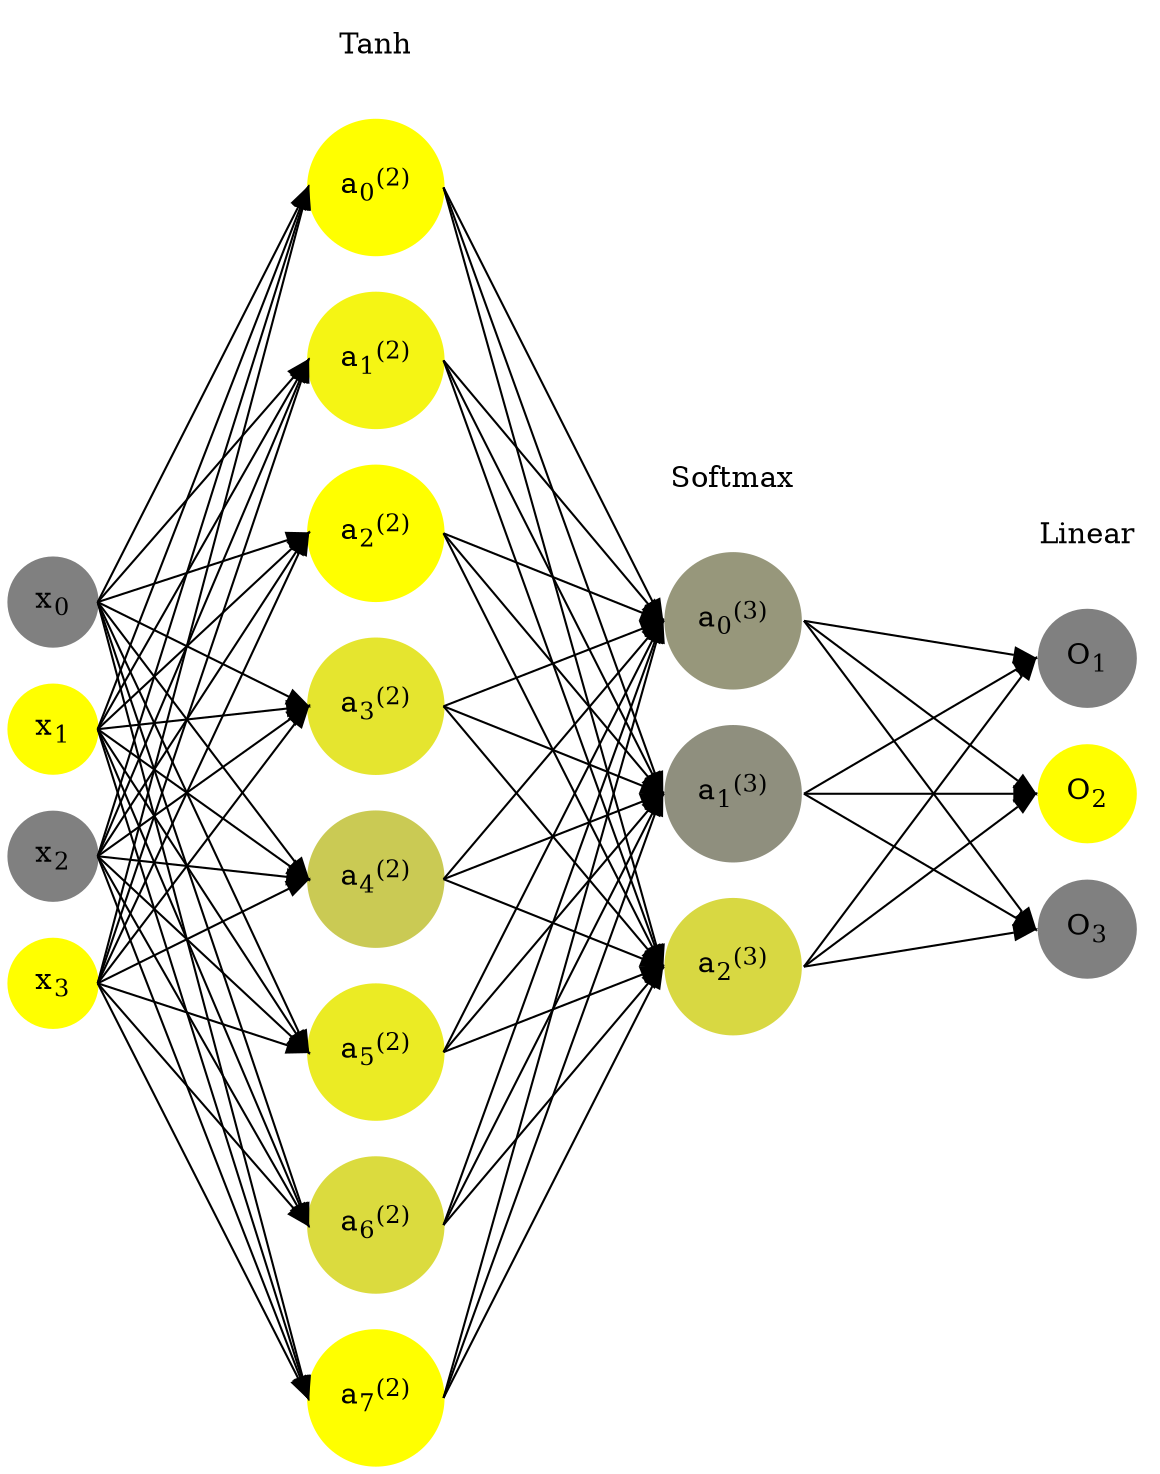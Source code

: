 digraph G {
	rankdir = LR;
	splines=false;
	edge[style=invis];
	ranksep= 1.4;
	{
	node [shape=circle, color="0.1667, 0.0, 0.5", style=filled, fillcolor="0.1667, 0.0, 0.5"];
	x0 [label=<x<sub>0</sub>>];
	}
	{
	node [shape=circle, color="0.1667, 1.0, 1.0", style=filled, fillcolor="0.1667, 1.0, 1.0"];
	x1 [label=<x<sub>1</sub>>];
	}
	{
	node [shape=circle, color="0.1667, 0.0, 0.5", style=filled, fillcolor="0.1667, 0.0, 0.5"];
	x2 [label=<x<sub>2</sub>>];
	}
	{
	node [shape=circle, color="0.1667, 1.0, 1.0", style=filled, fillcolor="0.1667, 1.0, 1.0"];
	x3 [label=<x<sub>3</sub>>];
	}
	{
	node [shape=circle, color="0.1667, 0.999117, 0.999558", style=filled, fillcolor="0.1667, 0.999117, 0.999558"];
	a02 [label=<a<sub>0</sub><sup>(2)</sup>>];
	}
	{
	node [shape=circle, color="0.1667, 0.915950, 0.957975", style=filled, fillcolor="0.1667, 0.915950, 0.957975"];
	a12 [label=<a<sub>1</sub><sup>(2)</sup>>];
	}
	{
	node [shape=circle, color="0.1667, 0.999799, 0.999900", style=filled, fillcolor="0.1667, 0.999799, 0.999900"];
	a22 [label=<a<sub>2</sub><sup>(2)</sup>>];
	}
	{
	node [shape=circle, color="0.1667, 0.792829, 0.896414", style=filled, fillcolor="0.1667, 0.792829, 0.896414"];
	a32 [label=<a<sub>3</sub><sup>(2)</sup>>];
	}
	{
	node [shape=circle, color="0.1667, 0.581950, 0.790975", style=filled, fillcolor="0.1667, 0.581950, 0.790975"];
	a42 [label=<a<sub>4</sub><sup>(2)</sup>>];
	}
	{
	node [shape=circle, color="0.1667, 0.843416, 0.921708", style=filled, fillcolor="0.1667, 0.843416, 0.921708"];
	a52 [label=<a<sub>5</sub><sup>(2)</sup>>];
	}
	{
	node [shape=circle, color="0.1667, 0.712874, 0.856437", style=filled, fillcolor="0.1667, 0.712874, 0.856437"];
	a62 [label=<a<sub>6</sub><sup>(2)</sup>>];
	}
	{
	node [shape=circle, color="0.1667, 0.996737, 0.998368", style=filled, fillcolor="0.1667, 0.996737, 0.998368"];
	a72 [label=<a<sub>7</sub><sup>(2)</sup>>];
	}
	{
	node [shape=circle, color="0.1667, 0.184370, 0.592185", style=filled, fillcolor="0.1667, 0.184370, 0.592185"];
	a03 [label=<a<sub>0</sub><sup>(3)</sup>>];
	}
	{
	node [shape=circle, color="0.1667, 0.121996, 0.560998", style=filled, fillcolor="0.1667, 0.121996, 0.560998"];
	a13 [label=<a<sub>1</sub><sup>(3)</sup>>];
	}
	{
	node [shape=circle, color="0.1667, 0.693634, 0.846817", style=filled, fillcolor="0.1667, 0.693634, 0.846817"];
	a23 [label=<a<sub>2</sub><sup>(3)</sup>>];
	}
	{
	node [shape=circle, color="0.1667, 0.0, 0.5", style=filled, fillcolor="0.1667, 0.0, 0.5"];
	O1 [label=<O<sub>1</sub>>];
	}
	{
	node [shape=circle, color="0.1667, 1.0, 1.0", style=filled, fillcolor="0.1667, 1.0, 1.0"];
	O2 [label=<O<sub>2</sub>>];
	}
	{
	node [shape=circle, color="0.1667, 0.0, 0.5", style=filled, fillcolor="0.1667, 0.0, 0.5"];
	O3 [label=<O<sub>3</sub>>];
	}
	{
	rank=same;
	x0->x1->x2->x3;
	}
	{
	rank=same;
	a02->a12->a22->a32->a42->a52->a62->a72;
	}
	{
	rank=same;
	a03->a13->a23;
	}
	{
	rank=same;
	O1->O2->O3;
	}
	l1 [shape=plaintext,label="Tanh"];
	l1->a02;
	{rank=same; l1;a02};
	l2 [shape=plaintext,label="Softmax"];
	l2->a03;
	{rank=same; l2;a03};
	l3 [shape=plaintext,label="Linear"];
	l3->O1;
	{rank=same; l3;O1};
edge[style=solid, tailport=e, headport=w];
	{x0;x1;x2;x3} -> {a02;a12;a22;a32;a42;a52;a62;a72};
	{a02;a12;a22;a32;a42;a52;a62;a72} -> {a03;a13;a23};
	{a03;a13;a23} -> {O1,O2,O3};
}
